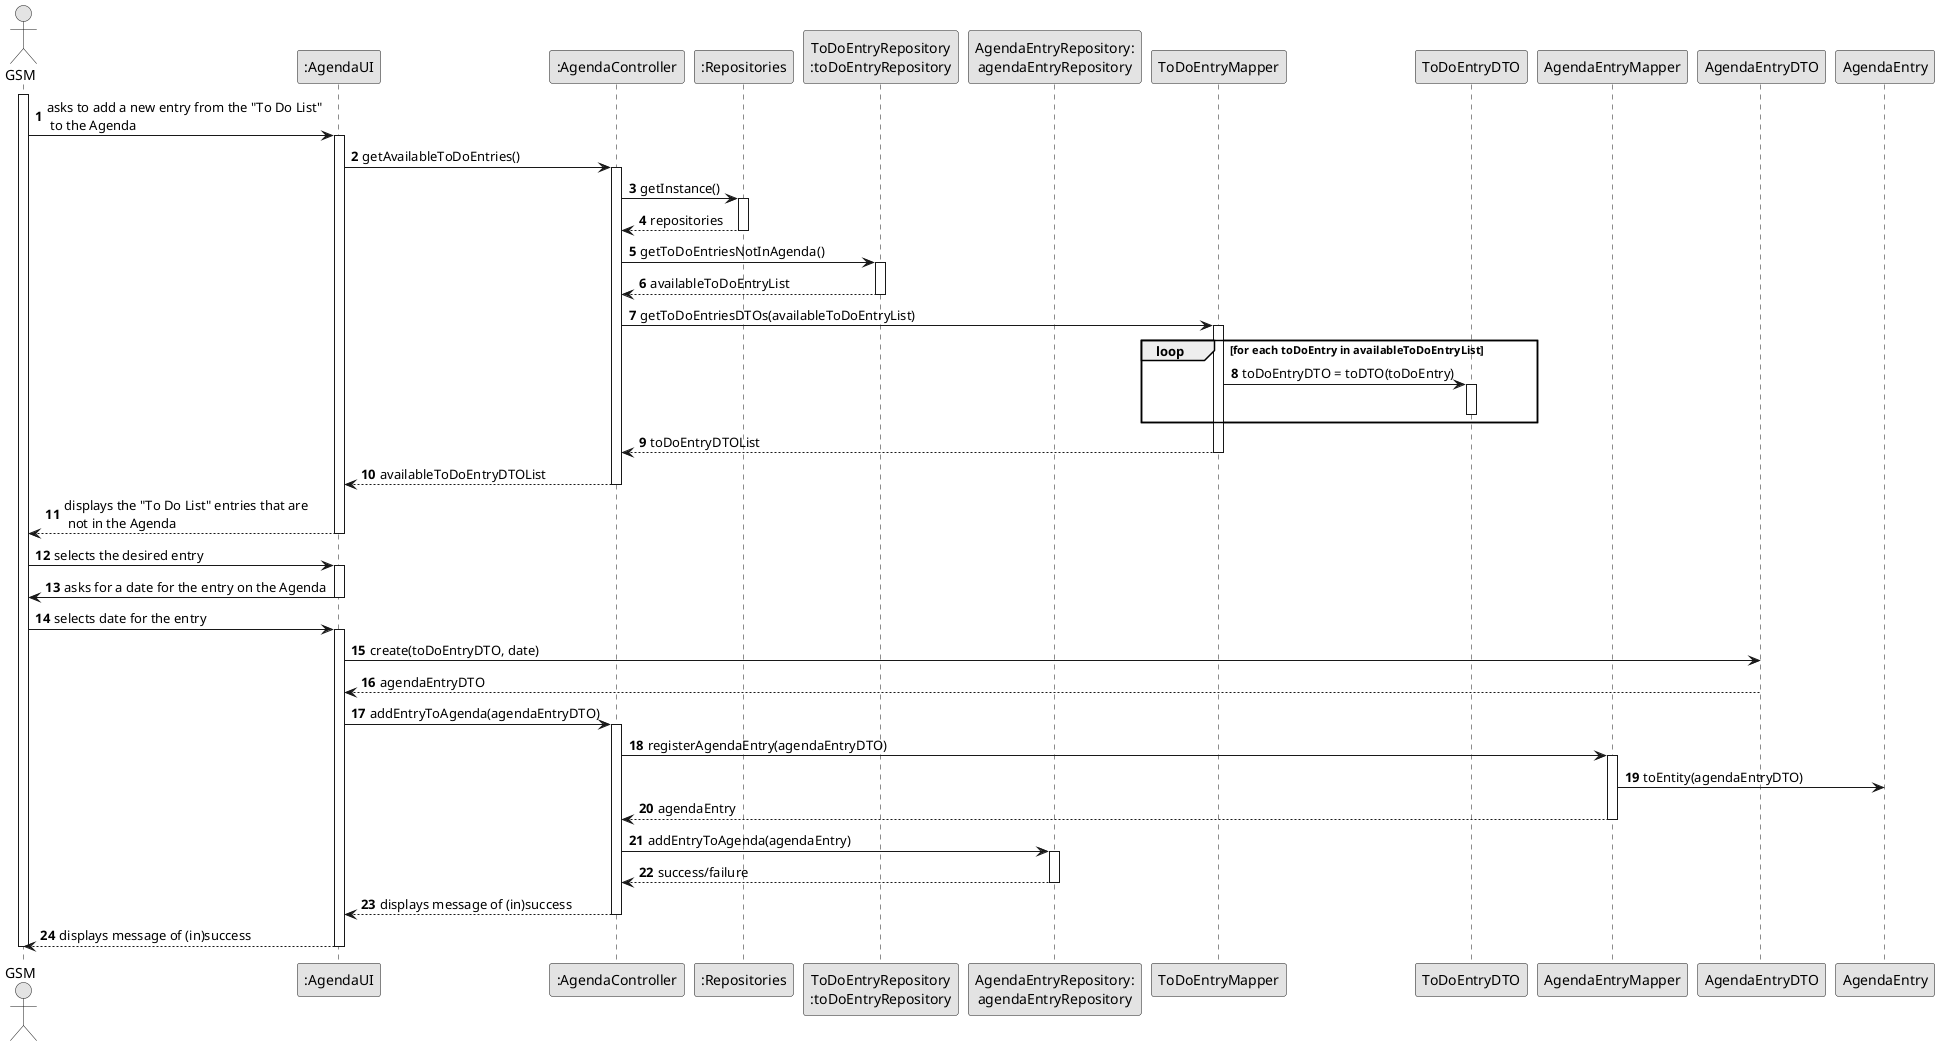 @startuml
skinparam monochrome true
skinparam packageStyle rectangle
skinparam shadowing false

autonumber

actor "GSM" as Employee
participant ":AgendaUI" as UI
participant ":AgendaController" as CTRL
participant ":Repositories" as RepositorySingleton
participant "ToDoEntryRepository\n:toDoEntryRepository" as TaskRepo
participant "AgendaEntryRepository:\nagendaEntryRepository"
participant "ToDoEntryMapper"
participant "ToDoEntryDTO"
participant "AgendaEntryMapper"

activate Employee

    Employee -> UI : asks to add a new entry from the "To Do List"\n to the Agenda
    activate UI

        UI -> CTRL : getAvailableToDoEntries()
        activate CTRL

            CTRL -> RepositorySingleton : getInstance()
            activate RepositorySingleton

                RepositorySingleton --> CTRL: repositories
            deactivate RepositorySingleton

            CTRL -> TaskRepo : getToDoEntriesNotInAgenda()
            activate TaskRepo

                TaskRepo --> CTRL : availableToDoEntryList
            deactivate TaskRepo

            CTRL -> "ToDoEntryMapper" : getToDoEntriesDTOs(availableToDoEntryList)
            activate "ToDoEntryMapper"

            loop for each toDoEntry in availableToDoEntryList
                ToDoEntryMapper -> ToDoEntryDTO: toDoEntryDTO = toDTO(toDoEntry)
                activate ToDoEntryDTO
                deactivate ToDoEntryDTO
            end

            ToDoEntryMapper --> CTRL: toDoEntryDTOList
            deactivate ToDoEntryMapper

            CTRL --> UI : availableToDoEntryDTOList
        deactivate CTRL

        UI --> Employee : displays the "To Do List" entries that are\n not in the Agenda
    deactivate UI

    Employee -> UI : selects the desired entry
    activate UI

        UI -> Employee : asks for a date for the entry on the Agenda
    deactivate UI

    Employee -> UI : selects date for the entry
    activate UI

        UI -> AgendaEntryDTO : create(toDoEntryDTO, date)
        UI <-- AgendaEntryDTO : agendaEntryDTO

        UI -> CTRL : addEntryToAgenda(agendaEntryDTO)
        activate CTRL

            CTRL -> "AgendaEntryMapper" : registerAgendaEntry(agendaEntryDTO)
            activate "AgendaEntryMapper"

                AgendaEntryMapper -> AgendaEntry : toEntity(agendaEntryDTO)
                AgendaEntryMapper --> CTRL : agendaEntry
            deactivate "AgendaEntryMapper"

            CTRL -> "AgendaEntryRepository:\nagendaEntryRepository" : addEntryToAgenda(agendaEntry)
            activate "AgendaEntryRepository:\nagendaEntryRepository"

                "AgendaEntryRepository:\nagendaEntryRepository" --> CTRL : success/failure
            deactivate "AgendaEntryRepository:\nagendaEntryRepository"

            CTRL --> UI : displays message of (in)success
        deactivate CTRL

        UI --> Employee : displays message of (in)success
    deactivate UI

deactivate Employee

@enduml
